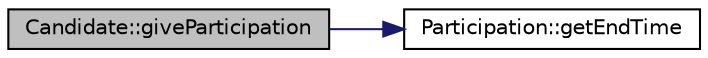 digraph G
{
  edge [fontname="Helvetica",fontsize="10",labelfontname="Helvetica",labelfontsize="10"];
  node [fontname="Helvetica",fontsize="10",shape=record];
  rankdir=LR;
  Node1 [label="Candidate::giveParticipation",height=0.2,width=0.4,color="black", fillcolor="grey75", style="filled" fontcolor="black"];
  Node1 -> Node2 [color="midnightblue",fontsize="10",style="solid",fontname="Helvetica"];
  Node2 [label="Participation::getEndTime",height=0.2,width=0.4,color="black", fillcolor="white", style="filled",URL="$class_participation.html#a9e5a65a9d1f57a1efb218a1f7961e21b"];
}
